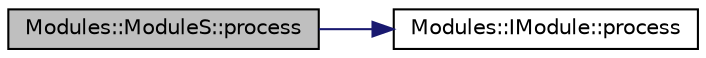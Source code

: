 digraph "Modules::ModuleS::process"
{
 // INTERACTIVE_SVG=YES
  edge [fontname="Helvetica",fontsize="10",labelfontname="Helvetica",labelfontsize="10"];
  node [fontname="Helvetica",fontsize="10",shape=record];
  rankdir="LR";
  Node1 [label="Modules::ModuleS::process",height=0.2,width=0.4,color="black", fillcolor="grey75", style="filled", fontcolor="black"];
  Node1 -> Node2 [color="midnightblue",fontsize="10",style="solid",fontname="Helvetica"];
  Node2 [label="Modules::IModule::process",height=0.2,width=0.4,color="black", fillcolor="white", style="filled",URL="$struct_modules_1_1_i_module.html#a7dd3a50a96eb7c25b9c3209b1f96a56e"];
}
